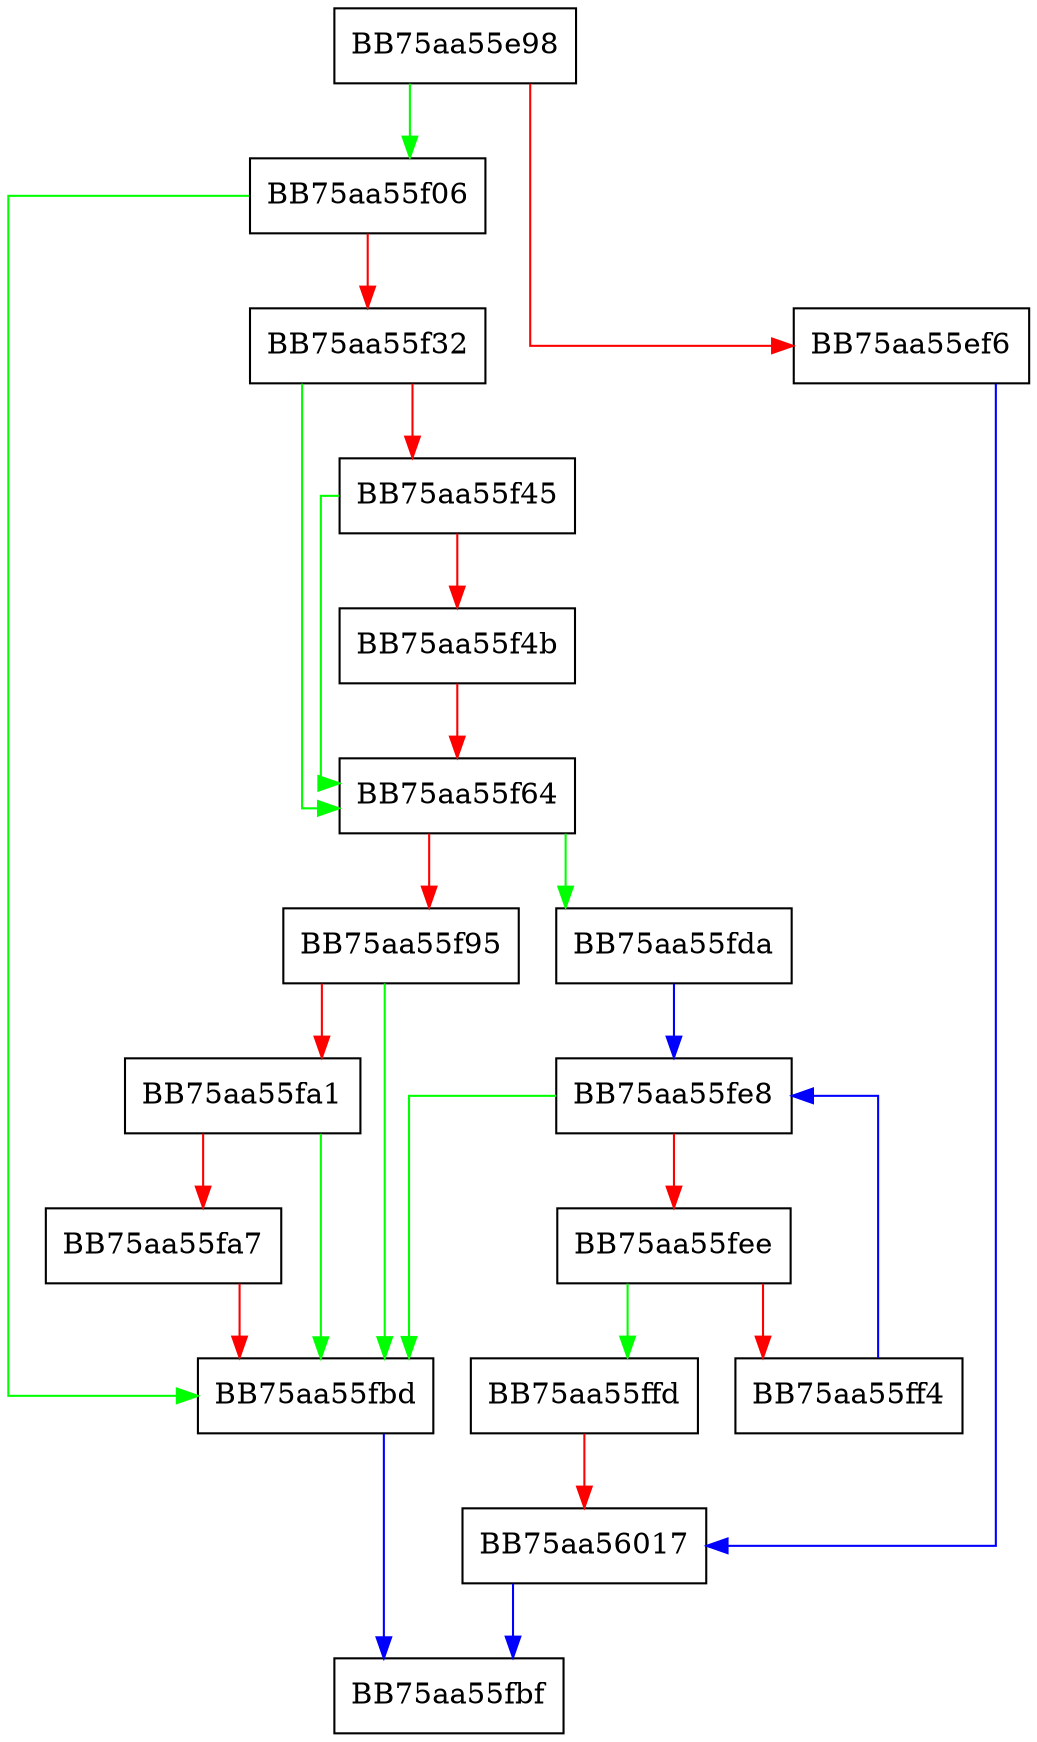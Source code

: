 digraph GetDecryptor {
  node [shape="box"];
  graph [splines=ortho];
  BB75aa55e98 -> BB75aa55f06 [color="green"];
  BB75aa55e98 -> BB75aa55ef6 [color="red"];
  BB75aa55ef6 -> BB75aa56017 [color="blue"];
  BB75aa55f06 -> BB75aa55fbd [color="green"];
  BB75aa55f06 -> BB75aa55f32 [color="red"];
  BB75aa55f32 -> BB75aa55f64 [color="green"];
  BB75aa55f32 -> BB75aa55f45 [color="red"];
  BB75aa55f45 -> BB75aa55f64 [color="green"];
  BB75aa55f45 -> BB75aa55f4b [color="red"];
  BB75aa55f4b -> BB75aa55f64 [color="red"];
  BB75aa55f64 -> BB75aa55fda [color="green"];
  BB75aa55f64 -> BB75aa55f95 [color="red"];
  BB75aa55f95 -> BB75aa55fbd [color="green"];
  BB75aa55f95 -> BB75aa55fa1 [color="red"];
  BB75aa55fa1 -> BB75aa55fbd [color="green"];
  BB75aa55fa1 -> BB75aa55fa7 [color="red"];
  BB75aa55fa7 -> BB75aa55fbd [color="red"];
  BB75aa55fbd -> BB75aa55fbf [color="blue"];
  BB75aa55fda -> BB75aa55fe8 [color="blue"];
  BB75aa55fe8 -> BB75aa55fbd [color="green"];
  BB75aa55fe8 -> BB75aa55fee [color="red"];
  BB75aa55fee -> BB75aa55ffd [color="green"];
  BB75aa55fee -> BB75aa55ff4 [color="red"];
  BB75aa55ff4 -> BB75aa55fe8 [color="blue"];
  BB75aa55ffd -> BB75aa56017 [color="red"];
  BB75aa56017 -> BB75aa55fbf [color="blue"];
}